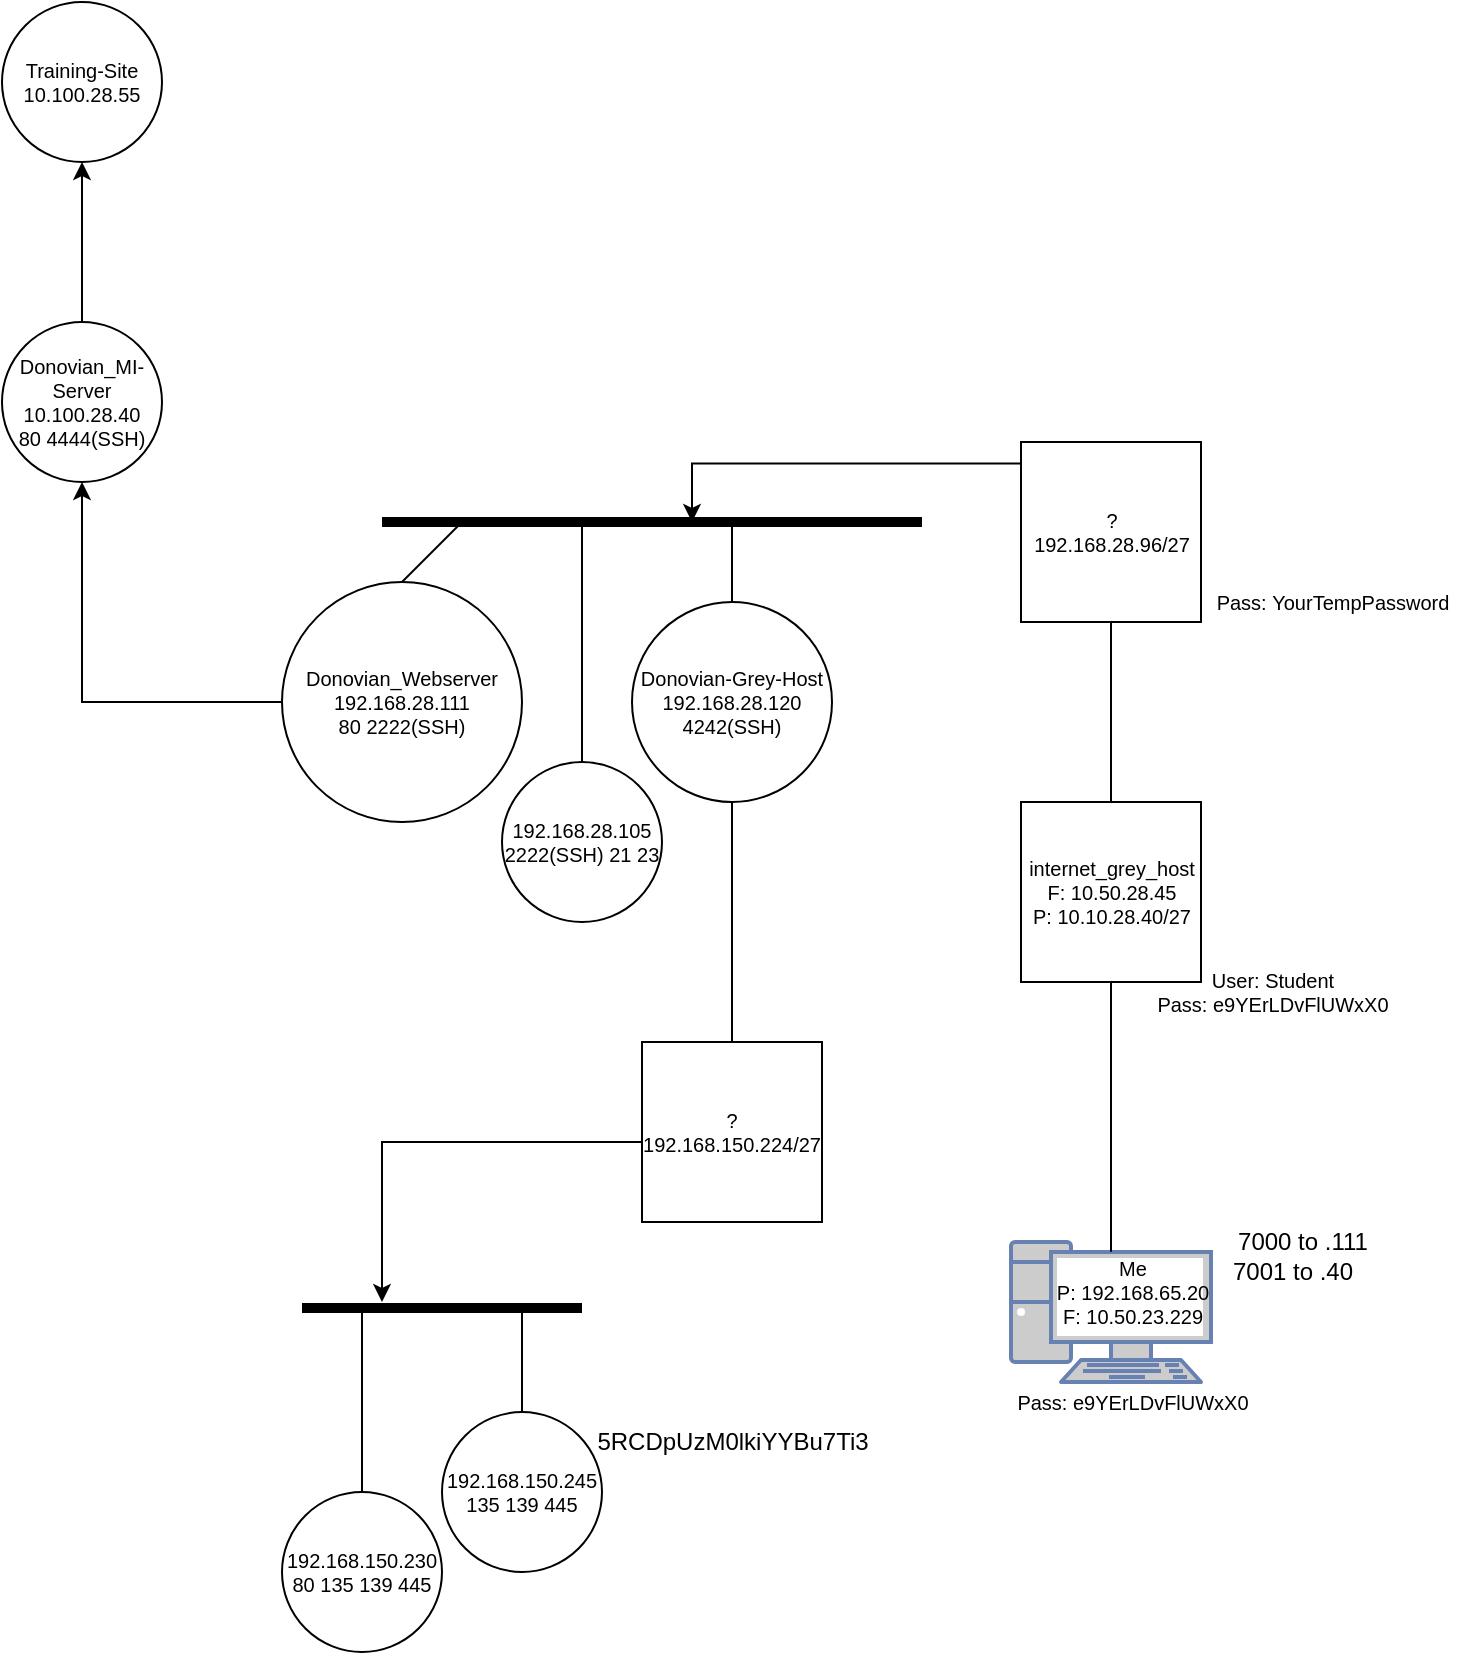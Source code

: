 <mxfile version="12.3.2" type="device" pages="1"><diagram id="jcRdSCBYMuqZSOngHYn1" name="SecurityFlags"><mxGraphModel dx="1146" dy="581" grid="1" gridSize="10" guides="1" tooltips="1" connect="1" arrows="1" fold="1" page="1" pageScale="1" pageWidth="850" pageHeight="1100" math="0" shadow="0"><root><object label="" id="0"><mxCell/></object><mxCell id="1" parent="0"/><mxCell id="9bgE536AI0lczTI6GRXN-1" value="" style="edgeStyle=orthogonalEdgeStyle;rounded=0;orthogonalLoop=1;jettySize=auto;html=1;strokeWidth=1;fontSize=10;exitX=0.007;exitY=0.12;exitDx=0;exitDy=0;exitPerimeter=0;" parent="1" source="9bgE536AI0lczTI6GRXN-21" edge="1"><mxGeometry relative="1" as="geometry"><mxPoint x="564.5" y="440" as="sourcePoint"/><mxPoint x="405" y="470" as="targetPoint"/><Array as="points"><mxPoint x="405" y="441"/></Array></mxGeometry></mxCell><mxCell id="9bgE536AI0lczTI6GRXN-2" value="internet_grey_host&lt;br&gt;F: 10.50.28.45&lt;br&gt;P:&amp;nbsp;10.10.28.40/27" style="whiteSpace=wrap;html=1;aspect=fixed;fontSize=10;" parent="1" vertex="1"><mxGeometry x="569.5" y="610" width="90" height="90" as="geometry"/></mxCell><mxCell id="9bgE536AI0lczTI6GRXN-3" value="" style="fontColor=#0066CC;verticalAlign=top;verticalLabelPosition=bottom;labelPosition=center;align=center;html=1;outlineConnect=0;fillColor=#CCCCCC;strokeColor=#6881B3;gradientColor=none;gradientDirection=north;strokeWidth=2;shape=mxgraph.networks.pc;fontSize=10;" parent="1" vertex="1"><mxGeometry x="564.5" y="830" width="100" height="70" as="geometry"/></mxCell><mxCell id="9bgE536AI0lczTI6GRXN-4" value="Me&lt;br style=&quot;font-size: 10px;&quot;&gt;&lt;span style=&quot;font-size: 10px;&quot;&gt;P: 192.168.65.20&lt;br style=&quot;font-size: 10px;&quot;&gt;&lt;/span&gt;&lt;span style=&quot;font-size: 10px;&quot;&gt;F: 10.50.23.229&lt;/span&gt;&lt;span style=&quot;font-size: 10px;&quot;&gt;&lt;br style=&quot;font-size: 10px;&quot;&gt;&lt;/span&gt;" style="text;html=1;align=center;verticalAlign=middle;resizable=0;points=[];;autosize=1;fontSize=10;" parent="1" vertex="1"><mxGeometry x="579.5" y="835" width="90" height="40" as="geometry"/></mxCell><mxCell id="9bgE536AI0lczTI6GRXN-5" value="User: Student&lt;br&gt;Pass:&amp;nbsp;e9YErLDvFlUWxX0" style="text;html=1;align=center;verticalAlign=middle;resizable=0;points=[];;autosize=1;fontSize=10;" parent="1" vertex="1"><mxGeometry x="630" y="690" width="130" height="30" as="geometry"/></mxCell><mxCell id="9bgE536AI0lczTI6GRXN-6" value="Pass:&amp;nbsp;e9YErLDvFlUWxX0" style="text;html=1;align=center;verticalAlign=middle;resizable=0;points=[];;autosize=1;fontSize=10;" parent="1" vertex="1"><mxGeometry x="559.5" y="900" width="130" height="20" as="geometry"/></mxCell><mxCell id="9bgE536AI0lczTI6GRXN-9" value="" style="endArrow=none;html=1;fontSize=10;strokeWidth=5;" parent="1" edge="1"><mxGeometry width="50" height="50" relative="1" as="geometry"><mxPoint x="250" y="470" as="sourcePoint"/><mxPoint x="520" y="470" as="targetPoint"/></mxGeometry></mxCell><mxCell id="9bgE536AI0lczTI6GRXN-10" value="" style="endArrow=none;html=1;strokeWidth=1;fontSize=10;exitX=0.5;exitY=0;exitDx=0;exitDy=0;" parent="1" source="9bgE536AI0lczTI6GRXN-11" edge="1"><mxGeometry width="50" height="50" relative="1" as="geometry"><mxPoint x="350" y="530" as="sourcePoint"/><mxPoint x="350" y="470" as="targetPoint"/><Array as="points"><mxPoint x="350" y="500"/></Array></mxGeometry></mxCell><mxCell id="9bgE536AI0lczTI6GRXN-11" value="192.168.28.105&lt;br&gt;2222(SSH) 21 23" style="ellipse;whiteSpace=wrap;html=1;aspect=fixed;fontSize=10;" parent="1" vertex="1"><mxGeometry x="310" y="590" width="80" height="80" as="geometry"/></mxCell><mxCell id="9bgE536AI0lczTI6GRXN-16" value="" style="endArrow=none;html=1;strokeWidth=1;fontSize=10;exitX=0.5;exitY=0;exitDx=0;exitDy=0;" parent="1" source="9bgE536AI0lczTI6GRXN-17" edge="1"><mxGeometry width="50" height="50" relative="1" as="geometry"><mxPoint x="290" y="530" as="sourcePoint"/><mxPoint x="290" y="470" as="targetPoint"/><Array as="points"/></mxGeometry></mxCell><mxCell id="GSYwkn4Z1IZTVznkwaW5-6" value="" style="edgeStyle=orthogonalEdgeStyle;rounded=0;orthogonalLoop=1;jettySize=auto;html=1;" parent="1" source="9bgE536AI0lczTI6GRXN-17" target="GSYwkn4Z1IZTVznkwaW5-5" edge="1"><mxGeometry relative="1" as="geometry"/></mxCell><mxCell id="9bgE536AI0lczTI6GRXN-17" value="Donovian_Webserver&lt;br&gt;192.168.28.111&lt;br&gt;80 2222(SSH)" style="ellipse;whiteSpace=wrap;html=1;aspect=fixed;fontSize=10;" parent="1" vertex="1"><mxGeometry x="200" y="500" width="120" height="120" as="geometry"/></mxCell><mxCell id="GSYwkn4Z1IZTVznkwaW5-8" value="" style="edgeStyle=orthogonalEdgeStyle;rounded=0;orthogonalLoop=1;jettySize=auto;html=1;" parent="1" source="GSYwkn4Z1IZTVznkwaW5-5" target="GSYwkn4Z1IZTVznkwaW5-7" edge="1"><mxGeometry relative="1" as="geometry"/></mxCell><mxCell id="GSYwkn4Z1IZTVznkwaW5-5" value="Donovian_MI-Server&lt;br&gt;10.100.28.40&lt;br&gt;80 4444(SSH)" style="ellipse;whiteSpace=wrap;html=1;aspect=fixed;fontSize=10;" parent="1" vertex="1"><mxGeometry x="60" y="370" width="80" height="80" as="geometry"/></mxCell><mxCell id="GSYwkn4Z1IZTVznkwaW5-7" value="Training-Site&lt;br&gt;10.100.28.55&lt;br&gt;" style="ellipse;whiteSpace=wrap;html=1;aspect=fixed;fontSize=10;" parent="1" vertex="1"><mxGeometry x="60" y="210" width="80" height="80" as="geometry"/></mxCell><mxCell id="9bgE536AI0lczTI6GRXN-20" value="" style="endArrow=none;html=1;strokeWidth=1;fontSize=10;exitX=0.5;exitY=0;exitDx=0;exitDy=0;entryX=0.5;entryY=1;entryDx=0;entryDy=0;" parent="1" source="9bgE536AI0lczTI6GRXN-2" target="9bgE536AI0lczTI6GRXN-21" edge="1"><mxGeometry width="50" height="50" relative="1" as="geometry"><mxPoint x="599.5" y="570" as="sourcePoint"/><mxPoint x="615" y="530" as="targetPoint"/></mxGeometry></mxCell><mxCell id="9bgE536AI0lczTI6GRXN-21" value="?&lt;br&gt;192.168.28.96/27&lt;br&gt;" style="whiteSpace=wrap;html=1;aspect=fixed;fontSize=10;" parent="1" vertex="1"><mxGeometry x="569.5" y="430" width="90" height="90" as="geometry"/></mxCell><mxCell id="9bgE536AI0lczTI6GRXN-22" value="" style="endArrow=none;html=1;strokeWidth=1;fontSize=10;exitX=0.5;exitY=0;exitDx=0;exitDy=0;" parent="1" source="9bgE536AI0lczTI6GRXN-24" edge="1"><mxGeometry width="50" height="50" relative="1" as="geometry"><mxPoint x="425" y="530" as="sourcePoint"/><mxPoint x="425.0" y="470" as="targetPoint"/><Array as="points"><mxPoint x="425" y="500"/></Array></mxGeometry></mxCell><mxCell id="9bgE536AI0lczTI6GRXN-23" value="" style="edgeStyle=orthogonalEdgeStyle;rounded=0;orthogonalLoop=1;jettySize=auto;html=1;strokeWidth=1;fontSize=10;exitX=0.5;exitY=1;exitDx=0;exitDy=0;" parent="1" source="9bgE536AI0lczTI6GRXN-24" edge="1"><mxGeometry relative="1" as="geometry"><mxPoint x="425" y="754" as="targetPoint"/><Array as="points"><mxPoint x="425" y="754"/></Array><mxPoint x="500" y="640" as="sourcePoint"/></mxGeometry></mxCell><mxCell id="9bgE536AI0lczTI6GRXN-24" value="Donovian-Grey-Host&lt;br&gt;192.168.28.120&lt;br&gt;4242(SSH)" style="ellipse;whiteSpace=wrap;html=1;aspect=fixed;fontSize=10;" parent="1" vertex="1"><mxGeometry x="375" y="510" width="100" height="100" as="geometry"/></mxCell><mxCell id="9bgE536AI0lczTI6GRXN-31" value="Pass:&amp;nbsp;YourTempPassword" style="text;html=1;align=center;verticalAlign=middle;resizable=0;points=[];;autosize=1;fontSize=10;" parent="1" vertex="1"><mxGeometry x="660" y="500" width="130" height="20" as="geometry"/></mxCell><mxCell id="9bgE536AI0lczTI6GRXN-33" value="" style="edgeStyle=orthogonalEdgeStyle;rounded=0;orthogonalLoop=1;jettySize=auto;html=1;strokeWidth=1;fontSize=10;" parent="1" source="9bgE536AI0lczTI6GRXN-34" edge="1"><mxGeometry relative="1" as="geometry"><mxPoint x="250" y="860" as="targetPoint"/><Array as="points"><mxPoint x="250" y="780"/><mxPoint x="250" y="860"/></Array></mxGeometry></mxCell><mxCell id="9bgE536AI0lczTI6GRXN-34" value="?&lt;br&gt;192.168.150.224/27" style="whiteSpace=wrap;html=1;aspect=fixed;fontSize=10;" parent="1" vertex="1"><mxGeometry x="380" y="730" width="90" height="90" as="geometry"/></mxCell><mxCell id="9bgE536AI0lczTI6GRXN-35" value="" style="endArrow=none;html=1;fontSize=10;strokeWidth=5;" parent="1" edge="1"><mxGeometry width="50" height="50" relative="1" as="geometry"><mxPoint x="210" y="863" as="sourcePoint"/><mxPoint x="350" y="863" as="targetPoint"/></mxGeometry></mxCell><mxCell id="9bgE536AI0lczTI6GRXN-40" value="" style="endArrow=none;html=1;strokeWidth=1;fontSize=10;exitX=0.5;exitY=0;exitDx=0;exitDy=0;" parent="1" source="9bgE536AI0lczTI6GRXN-41" edge="1"><mxGeometry width="50" height="50" relative="1" as="geometry"><mxPoint x="240" y="925" as="sourcePoint"/><mxPoint x="240" y="865" as="targetPoint"/><Array as="points"><mxPoint x="240" y="895"/></Array></mxGeometry></mxCell><mxCell id="9bgE536AI0lczTI6GRXN-41" value="192.168.150.230&lt;br&gt;80 135 139 445" style="ellipse;whiteSpace=wrap;html=1;aspect=fixed;fontSize=10;" parent="1" vertex="1"><mxGeometry x="200" y="955" width="80" height="80" as="geometry"/></mxCell><mxCell id="9bgE536AI0lczTI6GRXN-42" value="" style="endArrow=none;html=1;strokeWidth=1;fontSize=10;exitX=0.5;exitY=0;exitDx=0;exitDy=0;" parent="1" source="9bgE536AI0lczTI6GRXN-43" edge="1"><mxGeometry width="50" height="50" relative="1" as="geometry"><mxPoint x="320" y="925" as="sourcePoint"/><mxPoint x="320" y="865" as="targetPoint"/><Array as="points"><mxPoint x="320" y="895"/></Array></mxGeometry></mxCell><mxCell id="9bgE536AI0lczTI6GRXN-43" value="192.168.150.245&lt;br&gt;135 139 445" style="ellipse;whiteSpace=wrap;html=1;aspect=fixed;fontSize=10;" parent="1" vertex="1"><mxGeometry x="280" y="915" width="80" height="80" as="geometry"/></mxCell><mxCell id="9bgE536AI0lczTI6GRXN-48" value="5RCDpUzM0lkiYYBu7Ti3" style="text;html=1;align=center;verticalAlign=middle;resizable=0;points=[];autosize=1;" parent="1" vertex="1"><mxGeometry x="350" y="920" width="150" height="20" as="geometry"/></mxCell><mxCell id="GSYwkn4Z1IZTVznkwaW5-4" value="" style="endArrow=none;html=1;entryX=0.5;entryY=0.07;entryDx=0;entryDy=0;entryPerimeter=0;exitX=0.5;exitY=1;exitDx=0;exitDy=0;" parent="1" source="9bgE536AI0lczTI6GRXN-2" target="9bgE536AI0lczTI6GRXN-3" edge="1"><mxGeometry width="50" height="50" relative="1" as="geometry"><mxPoint x="570" y="630" as="sourcePoint"/><mxPoint x="620" y="580" as="targetPoint"/></mxGeometry></mxCell><mxCell id="GSYwkn4Z1IZTVznkwaW5-9" value="7000 to .111" style="text;html=1;align=center;verticalAlign=middle;resizable=0;points=[];autosize=1;" parent="1" vertex="1"><mxGeometry x="669.5" y="820" width="80" height="20" as="geometry"/></mxCell><mxCell id="GSYwkn4Z1IZTVznkwaW5-10" value="7001 to .40" style="text;html=1;align=center;verticalAlign=middle;resizable=0;points=[];autosize=1;" parent="1" vertex="1"><mxGeometry x="664.5" y="835" width="80" height="20" as="geometry"/></mxCell></root></mxGraphModel></diagram></mxfile>